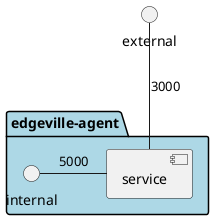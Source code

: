 @startuml

interface external

package "edgeville-agent" #lightblue {
    component service
    interface internal
}
external -- service : 3000
internal - service : 5000
@enduml
